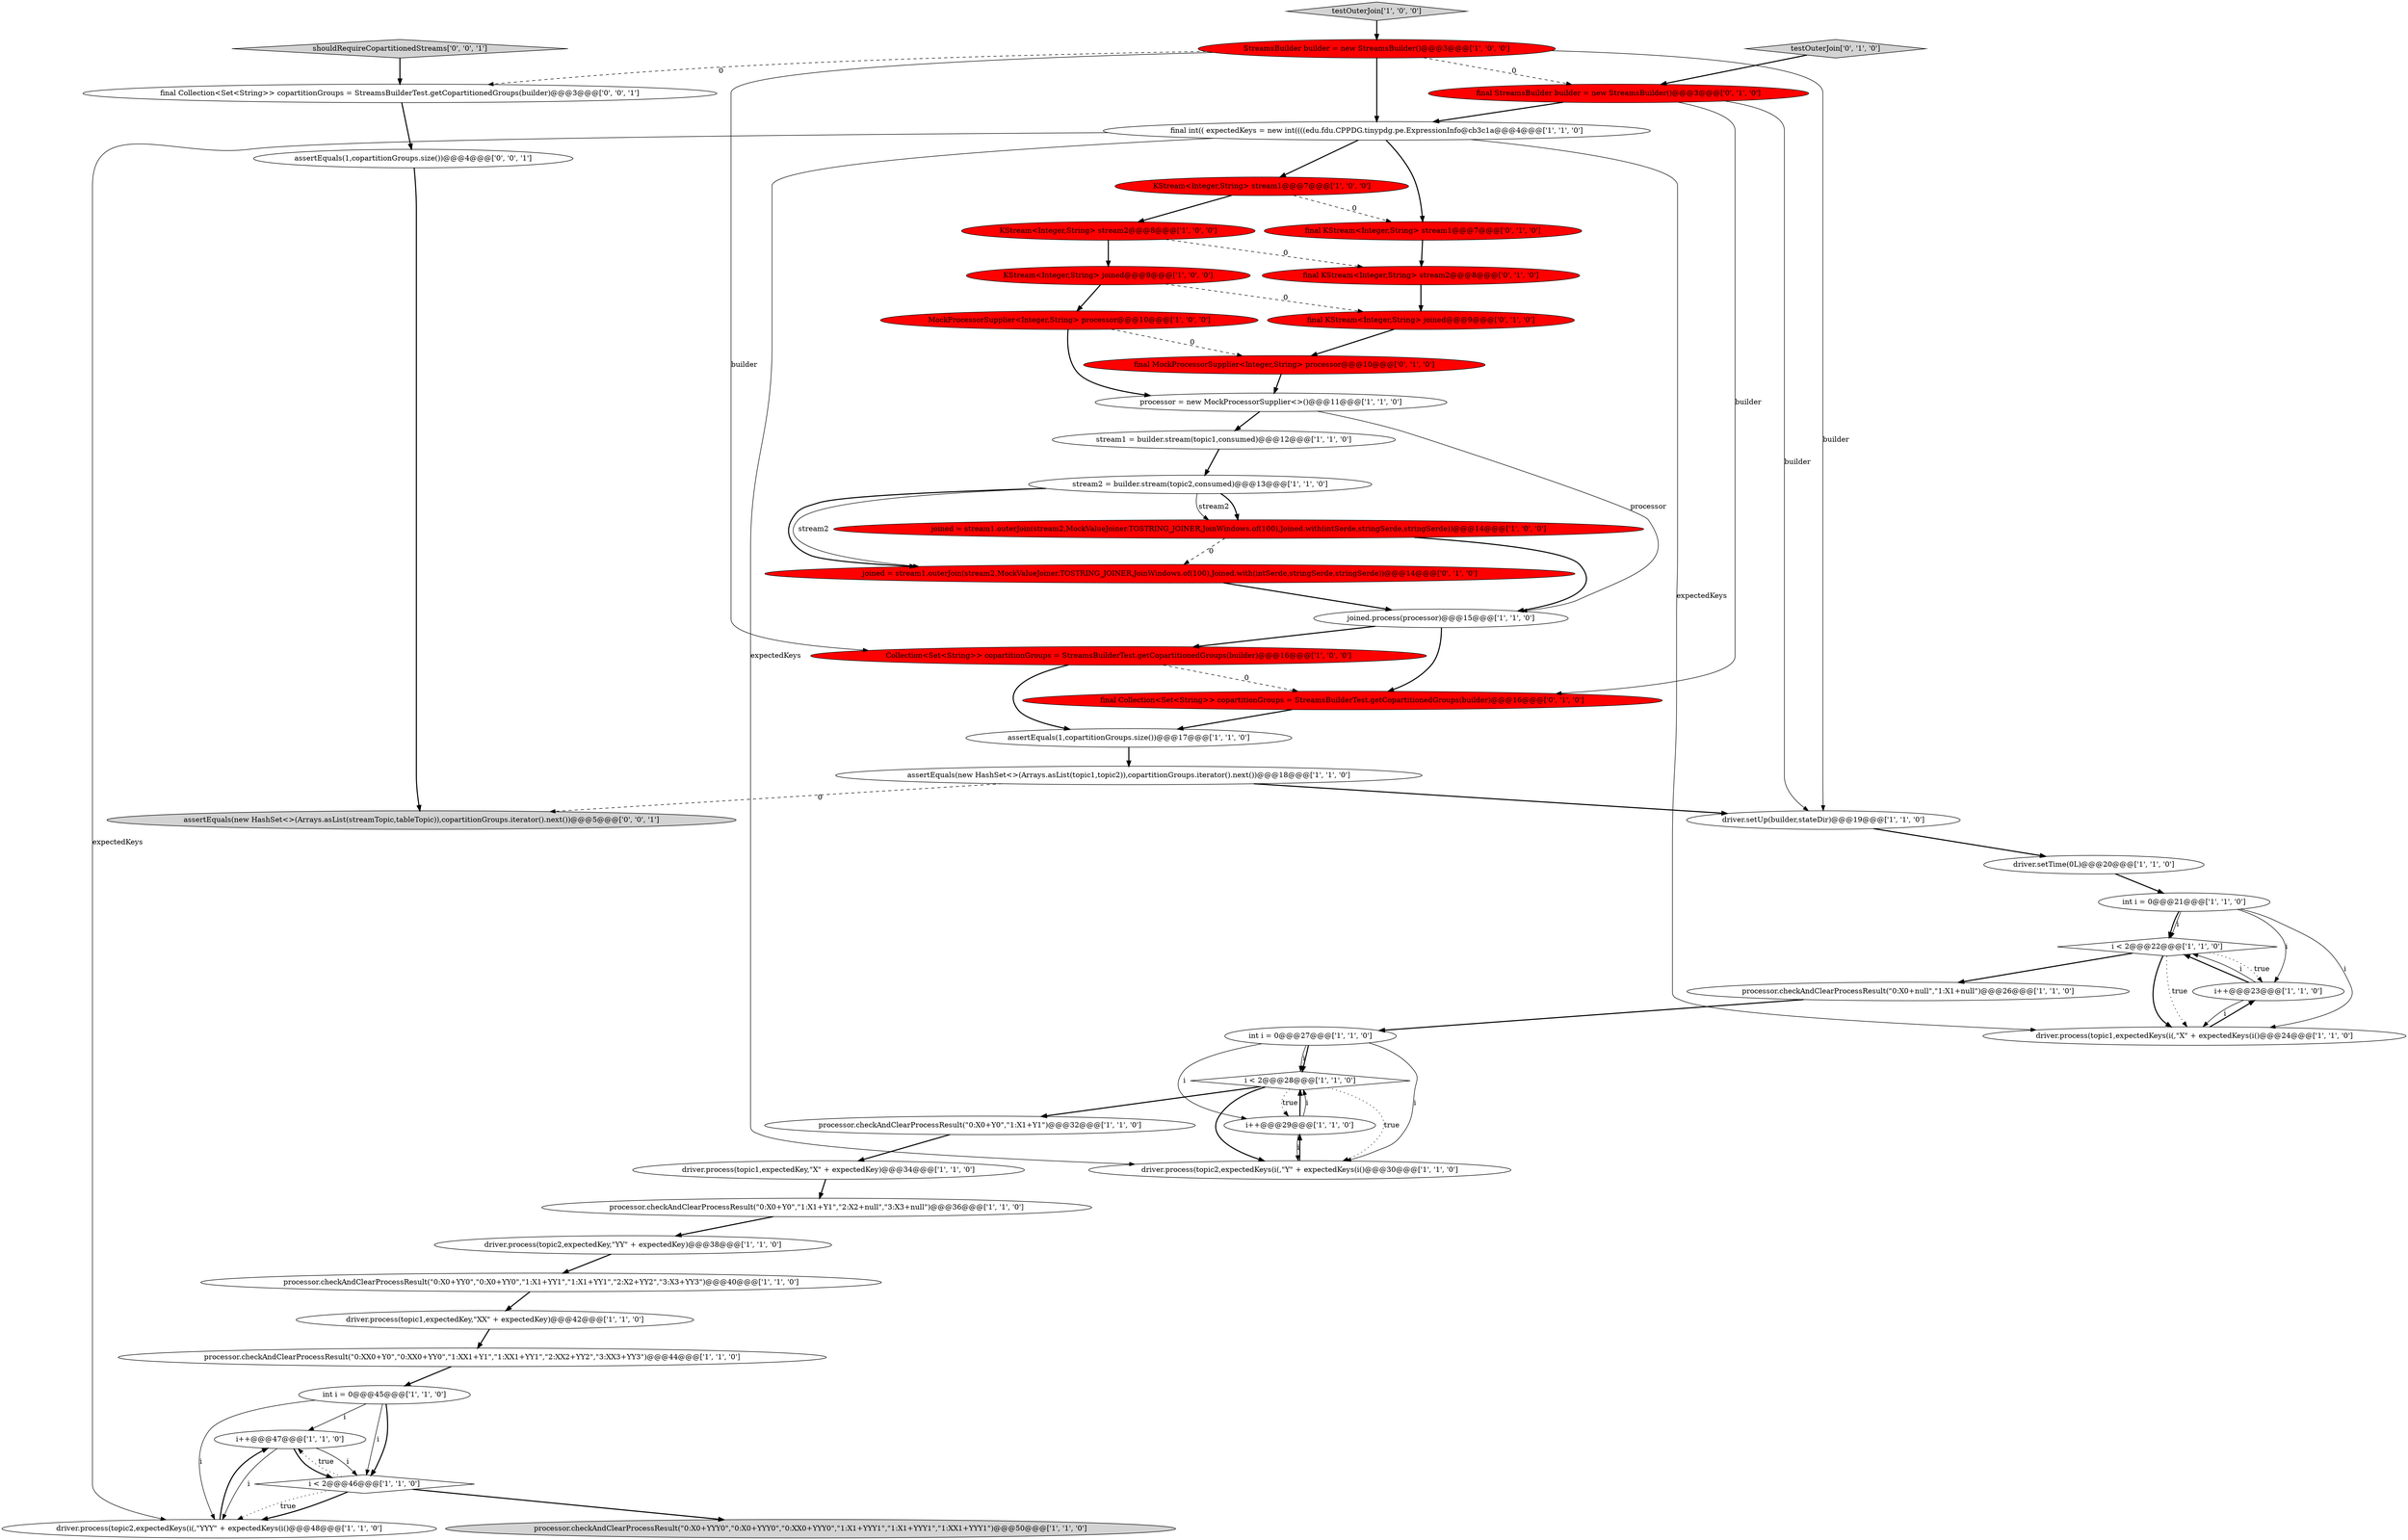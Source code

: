 digraph {
28 [style = filled, label = "joined.process(processor)@@@15@@@['1', '1', '0']", fillcolor = white, shape = ellipse image = "AAA0AAABBB1BBB"];
15 [style = filled, label = "final int(( expectedKeys = new int((((edu.fdu.CPPDG.tinypdg.pe.ExpressionInfo@cb3c1a@@@4@@@['1', '1', '0']", fillcolor = white, shape = ellipse image = "AAA0AAABBB1BBB"];
7 [style = filled, label = "int i = 0@@@27@@@['1', '1', '0']", fillcolor = white, shape = ellipse image = "AAA0AAABBB1BBB"];
12 [style = filled, label = "int i = 0@@@45@@@['1', '1', '0']", fillcolor = white, shape = ellipse image = "AAA0AAABBB1BBB"];
45 [style = filled, label = "testOuterJoin['0', '1', '0']", fillcolor = lightgray, shape = diamond image = "AAA0AAABBB2BBB"];
13 [style = filled, label = "KStream<Integer,String> stream1@@@7@@@['1', '0', '0']", fillcolor = red, shape = ellipse image = "AAA1AAABBB1BBB"];
18 [style = filled, label = "stream1 = builder.stream(topic1,consumed)@@@12@@@['1', '1', '0']", fillcolor = white, shape = ellipse image = "AAA0AAABBB1BBB"];
4 [style = filled, label = "Collection<Set<String>> copartitionGroups = StreamsBuilderTest.getCopartitionedGroups(builder)@@@16@@@['1', '0', '0']", fillcolor = red, shape = ellipse image = "AAA1AAABBB1BBB"];
34 [style = filled, label = "int i = 0@@@21@@@['1', '1', '0']", fillcolor = white, shape = ellipse image = "AAA0AAABBB1BBB"];
38 [style = filled, label = "final KStream<Integer,String> stream1@@@7@@@['0', '1', '0']", fillcolor = red, shape = ellipse image = "AAA1AAABBB2BBB"];
47 [style = filled, label = "shouldRequireCopartitionedStreams['0', '0', '1']", fillcolor = lightgray, shape = diamond image = "AAA0AAABBB3BBB"];
41 [style = filled, label = "final Collection<Set<String>> copartitionGroups = StreamsBuilderTest.getCopartitionedGroups(builder)@@@16@@@['0', '1', '0']", fillcolor = red, shape = ellipse image = "AAA1AAABBB2BBB"];
35 [style = filled, label = "i < 2@@@22@@@['1', '1', '0']", fillcolor = white, shape = diamond image = "AAA0AAABBB1BBB"];
8 [style = filled, label = "MockProcessorSupplier<Integer,String> processor@@@10@@@['1', '0', '0']", fillcolor = red, shape = ellipse image = "AAA1AAABBB1BBB"];
22 [style = filled, label = "testOuterJoin['1', '0', '0']", fillcolor = lightgray, shape = diamond image = "AAA0AAABBB1BBB"];
29 [style = filled, label = "driver.setTime(0L)@@@20@@@['1', '1', '0']", fillcolor = white, shape = ellipse image = "AAA0AAABBB1BBB"];
42 [style = filled, label = "joined = stream1.outerJoin(stream2,MockValueJoiner.TOSTRING_JOINER,JoinWindows.of(100),Joined.with(intSerde,stringSerde,stringSerde))@@@14@@@['0', '1', '0']", fillcolor = red, shape = ellipse image = "AAA1AAABBB2BBB"];
49 [style = filled, label = "final Collection<Set<String>> copartitionGroups = StreamsBuilderTest.getCopartitionedGroups(builder)@@@3@@@['0', '0', '1']", fillcolor = white, shape = ellipse image = "AAA0AAABBB3BBB"];
27 [style = filled, label = "processor = new MockProcessorSupplier<>()@@@11@@@['1', '1', '0']", fillcolor = white, shape = ellipse image = "AAA0AAABBB1BBB"];
25 [style = filled, label = "i++@@@23@@@['1', '1', '0']", fillcolor = white, shape = ellipse image = "AAA0AAABBB1BBB"];
17 [style = filled, label = "driver.setUp(builder,stateDir)@@@19@@@['1', '1', '0']", fillcolor = white, shape = ellipse image = "AAA0AAABBB1BBB"];
40 [style = filled, label = "final MockProcessorSupplier<Integer,String> processor@@@10@@@['0', '1', '0']", fillcolor = red, shape = ellipse image = "AAA1AAABBB2BBB"];
10 [style = filled, label = "processor.checkAndClearProcessResult(\"0:X0+Y0\",\"1:X1+Y1\",\"2:X2+null\",\"3:X3+null\")@@@36@@@['1', '1', '0']", fillcolor = white, shape = ellipse image = "AAA0AAABBB1BBB"];
39 [style = filled, label = "final KStream<Integer,String> joined@@@9@@@['0', '1', '0']", fillcolor = red, shape = ellipse image = "AAA1AAABBB2BBB"];
9 [style = filled, label = "i < 2@@@28@@@['1', '1', '0']", fillcolor = white, shape = diamond image = "AAA0AAABBB1BBB"];
5 [style = filled, label = "KStream<Integer,String> stream2@@@8@@@['1', '0', '0']", fillcolor = red, shape = ellipse image = "AAA1AAABBB1BBB"];
0 [style = filled, label = "assertEquals(1,copartitionGroups.size())@@@17@@@['1', '1', '0']", fillcolor = white, shape = ellipse image = "AAA0AAABBB1BBB"];
21 [style = filled, label = "driver.process(topic1,expectedKey,\"XX\" + expectedKey)@@@42@@@['1', '1', '0']", fillcolor = white, shape = ellipse image = "AAA0AAABBB1BBB"];
43 [style = filled, label = "final KStream<Integer,String> stream2@@@8@@@['0', '1', '0']", fillcolor = red, shape = ellipse image = "AAA1AAABBB2BBB"];
31 [style = filled, label = "i++@@@29@@@['1', '1', '0']", fillcolor = white, shape = ellipse image = "AAA0AAABBB1BBB"];
37 [style = filled, label = "driver.process(topic2,expectedKeys(i(,\"Y\" + expectedKeys(i()@@@30@@@['1', '1', '0']", fillcolor = white, shape = ellipse image = "AAA0AAABBB1BBB"];
46 [style = filled, label = "assertEquals(new HashSet<>(Arrays.asList(streamTopic,tableTopic)),copartitionGroups.iterator().next())@@@5@@@['0', '0', '1']", fillcolor = lightgray, shape = ellipse image = "AAA0AAABBB3BBB"];
20 [style = filled, label = "driver.process(topic2,expectedKey,\"YY\" + expectedKey)@@@38@@@['1', '1', '0']", fillcolor = white, shape = ellipse image = "AAA0AAABBB1BBB"];
44 [style = filled, label = "final StreamsBuilder builder = new StreamsBuilder()@@@3@@@['0', '1', '0']", fillcolor = red, shape = ellipse image = "AAA1AAABBB2BBB"];
33 [style = filled, label = "processor.checkAndClearProcessResult(\"0:X0+Y0\",\"1:X1+Y1\")@@@32@@@['1', '1', '0']", fillcolor = white, shape = ellipse image = "AAA0AAABBB1BBB"];
24 [style = filled, label = "driver.process(topic1,expectedKeys(i(,\"X\" + expectedKeys(i()@@@24@@@['1', '1', '0']", fillcolor = white, shape = ellipse image = "AAA0AAABBB1BBB"];
16 [style = filled, label = "joined = stream1.outerJoin(stream2,MockValueJoiner.TOSTRING_JOINER,JoinWindows.of(100),Joined.with(intSerde,stringSerde,stringSerde))@@@14@@@['1', '0', '0']", fillcolor = red, shape = ellipse image = "AAA1AAABBB1BBB"];
2 [style = filled, label = "StreamsBuilder builder = new StreamsBuilder()@@@3@@@['1', '0', '0']", fillcolor = red, shape = ellipse image = "AAA1AAABBB1BBB"];
6 [style = filled, label = "i++@@@47@@@['1', '1', '0']", fillcolor = white, shape = ellipse image = "AAA0AAABBB1BBB"];
32 [style = filled, label = "processor.checkAndClearProcessResult(\"0:X0+null\",\"1:X1+null\")@@@26@@@['1', '1', '0']", fillcolor = white, shape = ellipse image = "AAA0AAABBB1BBB"];
36 [style = filled, label = "stream2 = builder.stream(topic2,consumed)@@@13@@@['1', '1', '0']", fillcolor = white, shape = ellipse image = "AAA0AAABBB1BBB"];
11 [style = filled, label = "processor.checkAndClearProcessResult(\"0:X0+YY0\",\"0:X0+YY0\",\"1:X1+YY1\",\"1:X1+YY1\",\"2:X2+YY2\",\"3:X3+YY3\")@@@40@@@['1', '1', '0']", fillcolor = white, shape = ellipse image = "AAA0AAABBB1BBB"];
26 [style = filled, label = "driver.process(topic2,expectedKeys(i(,\"YYY\" + expectedKeys(i()@@@48@@@['1', '1', '0']", fillcolor = white, shape = ellipse image = "AAA0AAABBB1BBB"];
1 [style = filled, label = "processor.checkAndClearProcessResult(\"0:XX0+Y0\",\"0:XX0+YY0\",\"1:XX1+Y1\",\"1:XX1+YY1\",\"2:XX2+YY2\",\"3:XX3+YY3\")@@@44@@@['1', '1', '0']", fillcolor = white, shape = ellipse image = "AAA0AAABBB1BBB"];
30 [style = filled, label = "processor.checkAndClearProcessResult(\"0:X0+YYY0\",\"0:X0+YYY0\",\"0:XX0+YYY0\",\"1:X1+YYY1\",\"1:X1+YYY1\",\"1:XX1+YYY1\")@@@50@@@['1', '1', '0']", fillcolor = lightgray, shape = ellipse image = "AAA0AAABBB1BBB"];
48 [style = filled, label = "assertEquals(1,copartitionGroups.size())@@@4@@@['0', '0', '1']", fillcolor = white, shape = ellipse image = "AAA0AAABBB3BBB"];
14 [style = filled, label = "KStream<Integer,String> joined@@@9@@@['1', '0', '0']", fillcolor = red, shape = ellipse image = "AAA1AAABBB1BBB"];
23 [style = filled, label = "assertEquals(new HashSet<>(Arrays.asList(topic1,topic2)),copartitionGroups.iterator().next())@@@18@@@['1', '1', '0']", fillcolor = white, shape = ellipse image = "AAA0AAABBB1BBB"];
19 [style = filled, label = "i < 2@@@46@@@['1', '1', '0']", fillcolor = white, shape = diamond image = "AAA0AAABBB1BBB"];
3 [style = filled, label = "driver.process(topic1,expectedKey,\"X\" + expectedKey)@@@34@@@['1', '1', '0']", fillcolor = white, shape = ellipse image = "AAA0AAABBB1BBB"];
41->0 [style = bold, label=""];
31->9 [style = bold, label=""];
15->37 [style = solid, label="expectedKeys"];
44->15 [style = bold, label=""];
49->48 [style = bold, label=""];
12->26 [style = solid, label="i"];
9->37 [style = dotted, label="true"];
29->34 [style = bold, label=""];
25->35 [style = bold, label=""];
9->37 [style = bold, label=""];
7->9 [style = solid, label="i"];
47->49 [style = bold, label=""];
7->9 [style = bold, label=""];
37->31 [style = bold, label=""];
21->1 [style = bold, label=""];
2->15 [style = bold, label=""];
2->49 [style = dashed, label="0"];
1->12 [style = bold, label=""];
23->17 [style = bold, label=""];
8->27 [style = bold, label=""];
31->37 [style = solid, label="i"];
15->38 [style = bold, label=""];
15->13 [style = bold, label=""];
33->3 [style = bold, label=""];
6->26 [style = solid, label="i"];
12->19 [style = solid, label="i"];
9->33 [style = bold, label=""];
25->35 [style = solid, label="i"];
6->19 [style = solid, label="i"];
7->31 [style = solid, label="i"];
9->31 [style = dotted, label="true"];
32->7 [style = bold, label=""];
26->6 [style = bold, label=""];
34->35 [style = solid, label="i"];
4->0 [style = bold, label=""];
3->10 [style = bold, label=""];
15->26 [style = solid, label="expectedKeys"];
0->23 [style = bold, label=""];
5->43 [style = dashed, label="0"];
19->26 [style = bold, label=""];
36->42 [style = solid, label="stream2"];
13->5 [style = bold, label=""];
36->16 [style = bold, label=""];
36->16 [style = solid, label="stream2"];
14->8 [style = bold, label=""];
34->35 [style = bold, label=""];
36->42 [style = bold, label=""];
19->26 [style = dotted, label="true"];
35->25 [style = dotted, label="true"];
4->41 [style = dashed, label="0"];
27->18 [style = bold, label=""];
8->40 [style = dashed, label="0"];
15->24 [style = solid, label="expectedKeys"];
22->2 [style = bold, label=""];
11->21 [style = bold, label=""];
16->42 [style = dashed, label="0"];
14->39 [style = dashed, label="0"];
35->32 [style = bold, label=""];
13->38 [style = dashed, label="0"];
45->44 [style = bold, label=""];
28->41 [style = bold, label=""];
35->24 [style = bold, label=""];
48->46 [style = bold, label=""];
12->6 [style = solid, label="i"];
23->46 [style = dashed, label="0"];
40->27 [style = bold, label=""];
24->25 [style = bold, label=""];
39->40 [style = bold, label=""];
27->28 [style = solid, label="processor"];
2->4 [style = solid, label="builder"];
2->44 [style = dashed, label="0"];
42->28 [style = bold, label=""];
43->39 [style = bold, label=""];
38->43 [style = bold, label=""];
34->25 [style = solid, label="i"];
20->11 [style = bold, label=""];
44->41 [style = solid, label="builder"];
10->20 [style = bold, label=""];
35->24 [style = dotted, label="true"];
18->36 [style = bold, label=""];
6->19 [style = bold, label=""];
5->14 [style = bold, label=""];
31->9 [style = solid, label="i"];
2->17 [style = solid, label="builder"];
16->28 [style = bold, label=""];
25->24 [style = solid, label="i"];
34->24 [style = solid, label="i"];
19->6 [style = dotted, label="true"];
12->19 [style = bold, label=""];
7->37 [style = solid, label="i"];
17->29 [style = bold, label=""];
44->17 [style = solid, label="builder"];
28->4 [style = bold, label=""];
19->30 [style = bold, label=""];
}
